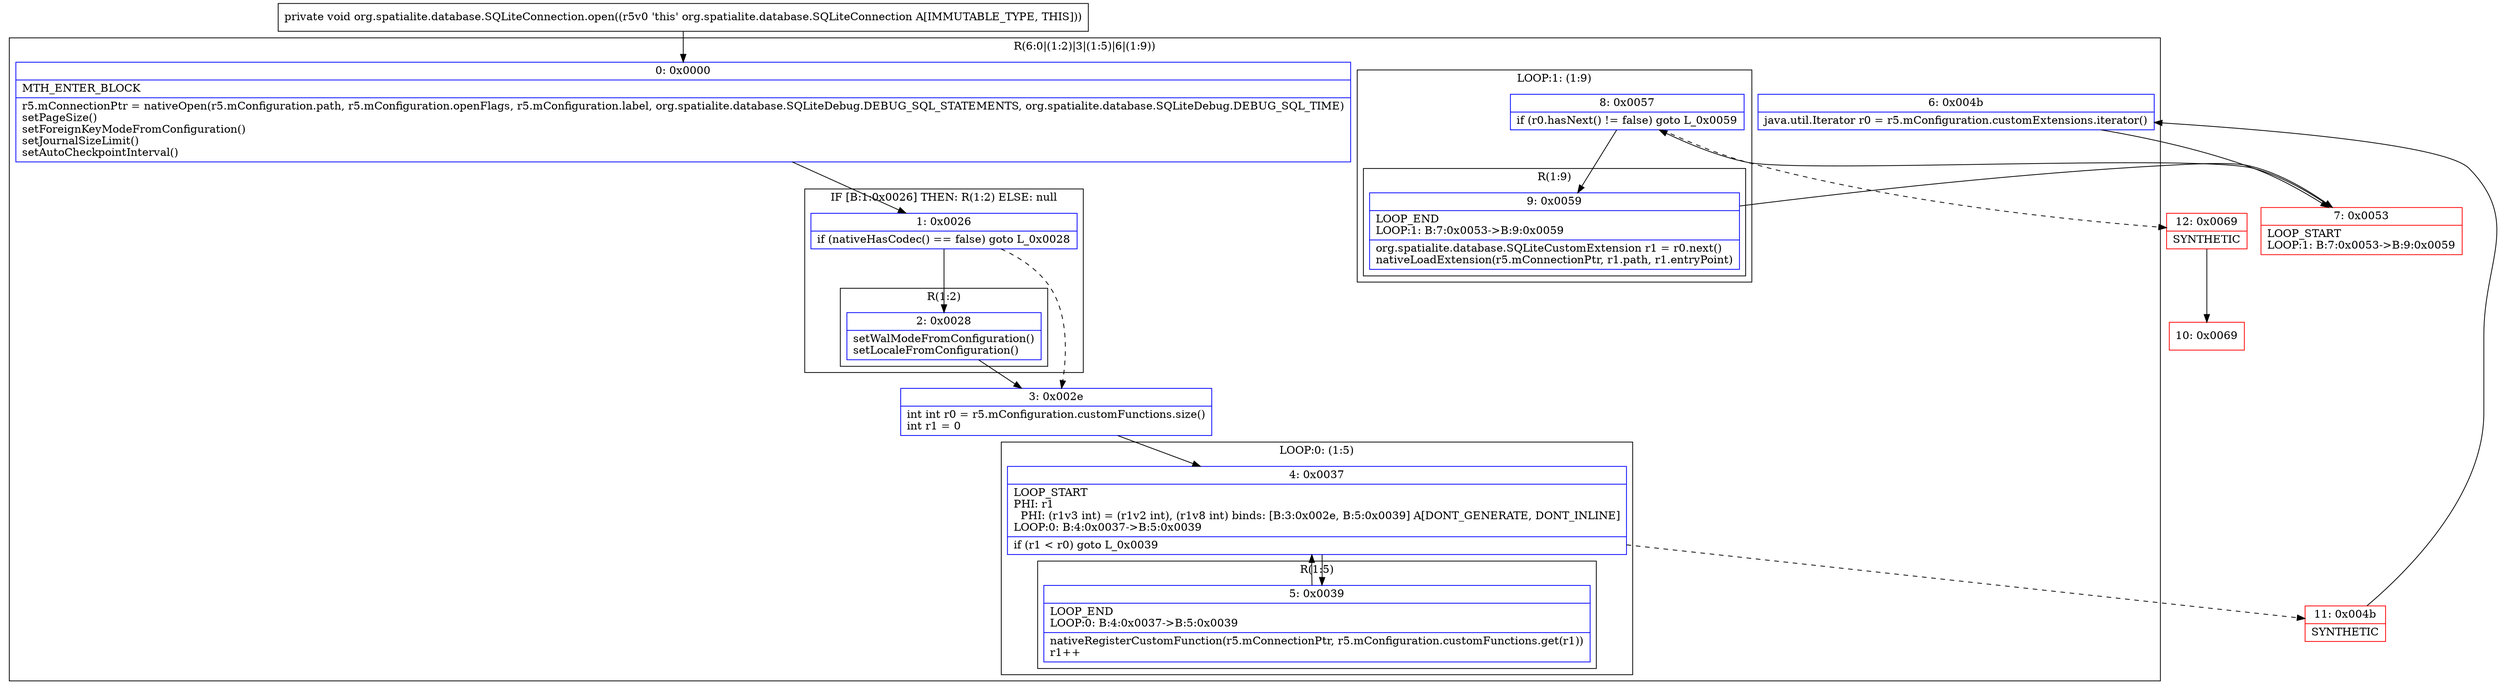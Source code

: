 digraph "CFG fororg.spatialite.database.SQLiteConnection.open()V" {
subgraph cluster_Region_180999298 {
label = "R(6:0|(1:2)|3|(1:5)|6|(1:9))";
node [shape=record,color=blue];
Node_0 [shape=record,label="{0\:\ 0x0000|MTH_ENTER_BLOCK\l|r5.mConnectionPtr = nativeOpen(r5.mConfiguration.path, r5.mConfiguration.openFlags, r5.mConfiguration.label, org.spatialite.database.SQLiteDebug.DEBUG_SQL_STATEMENTS, org.spatialite.database.SQLiteDebug.DEBUG_SQL_TIME)\lsetPageSize()\lsetForeignKeyModeFromConfiguration()\lsetJournalSizeLimit()\lsetAutoCheckpointInterval()\l}"];
subgraph cluster_IfRegion_1589421261 {
label = "IF [B:1:0x0026] THEN: R(1:2) ELSE: null";
node [shape=record,color=blue];
Node_1 [shape=record,label="{1\:\ 0x0026|if (nativeHasCodec() == false) goto L_0x0028\l}"];
subgraph cluster_Region_1643408821 {
label = "R(1:2)";
node [shape=record,color=blue];
Node_2 [shape=record,label="{2\:\ 0x0028|setWalModeFromConfiguration()\lsetLocaleFromConfiguration()\l}"];
}
}
Node_3 [shape=record,label="{3\:\ 0x002e|int int r0 = r5.mConfiguration.customFunctions.size()\lint r1 = 0\l}"];
subgraph cluster_LoopRegion_1633494229 {
label = "LOOP:0: (1:5)";
node [shape=record,color=blue];
Node_4 [shape=record,label="{4\:\ 0x0037|LOOP_START\lPHI: r1 \l  PHI: (r1v3 int) = (r1v2 int), (r1v8 int) binds: [B:3:0x002e, B:5:0x0039] A[DONT_GENERATE, DONT_INLINE]\lLOOP:0: B:4:0x0037\-\>B:5:0x0039\l|if (r1 \< r0) goto L_0x0039\l}"];
subgraph cluster_Region_879647766 {
label = "R(1:5)";
node [shape=record,color=blue];
Node_5 [shape=record,label="{5\:\ 0x0039|LOOP_END\lLOOP:0: B:4:0x0037\-\>B:5:0x0039\l|nativeRegisterCustomFunction(r5.mConnectionPtr, r5.mConfiguration.customFunctions.get(r1))\lr1++\l}"];
}
}
Node_6 [shape=record,label="{6\:\ 0x004b|java.util.Iterator r0 = r5.mConfiguration.customExtensions.iterator()\l}"];
subgraph cluster_LoopRegion_1527764186 {
label = "LOOP:1: (1:9)";
node [shape=record,color=blue];
Node_8 [shape=record,label="{8\:\ 0x0057|if (r0.hasNext() != false) goto L_0x0059\l}"];
subgraph cluster_Region_1451534920 {
label = "R(1:9)";
node [shape=record,color=blue];
Node_9 [shape=record,label="{9\:\ 0x0059|LOOP_END\lLOOP:1: B:7:0x0053\-\>B:9:0x0059\l|org.spatialite.database.SQLiteCustomExtension r1 = r0.next()\lnativeLoadExtension(r5.mConnectionPtr, r1.path, r1.entryPoint)\l}"];
}
}
}
Node_7 [shape=record,color=red,label="{7\:\ 0x0053|LOOP_START\lLOOP:1: B:7:0x0053\-\>B:9:0x0059\l}"];
Node_10 [shape=record,color=red,label="{10\:\ 0x0069}"];
Node_11 [shape=record,color=red,label="{11\:\ 0x004b|SYNTHETIC\l}"];
Node_12 [shape=record,color=red,label="{12\:\ 0x0069|SYNTHETIC\l}"];
MethodNode[shape=record,label="{private void org.spatialite.database.SQLiteConnection.open((r5v0 'this' org.spatialite.database.SQLiteConnection A[IMMUTABLE_TYPE, THIS])) }"];
MethodNode -> Node_0;
Node_0 -> Node_1;
Node_1 -> Node_2;
Node_1 -> Node_3[style=dashed];
Node_2 -> Node_3;
Node_3 -> Node_4;
Node_4 -> Node_5;
Node_4 -> Node_11[style=dashed];
Node_5 -> Node_4;
Node_6 -> Node_7;
Node_8 -> Node_9;
Node_8 -> Node_12[style=dashed];
Node_9 -> Node_7;
Node_7 -> Node_8;
Node_11 -> Node_6;
Node_12 -> Node_10;
}

